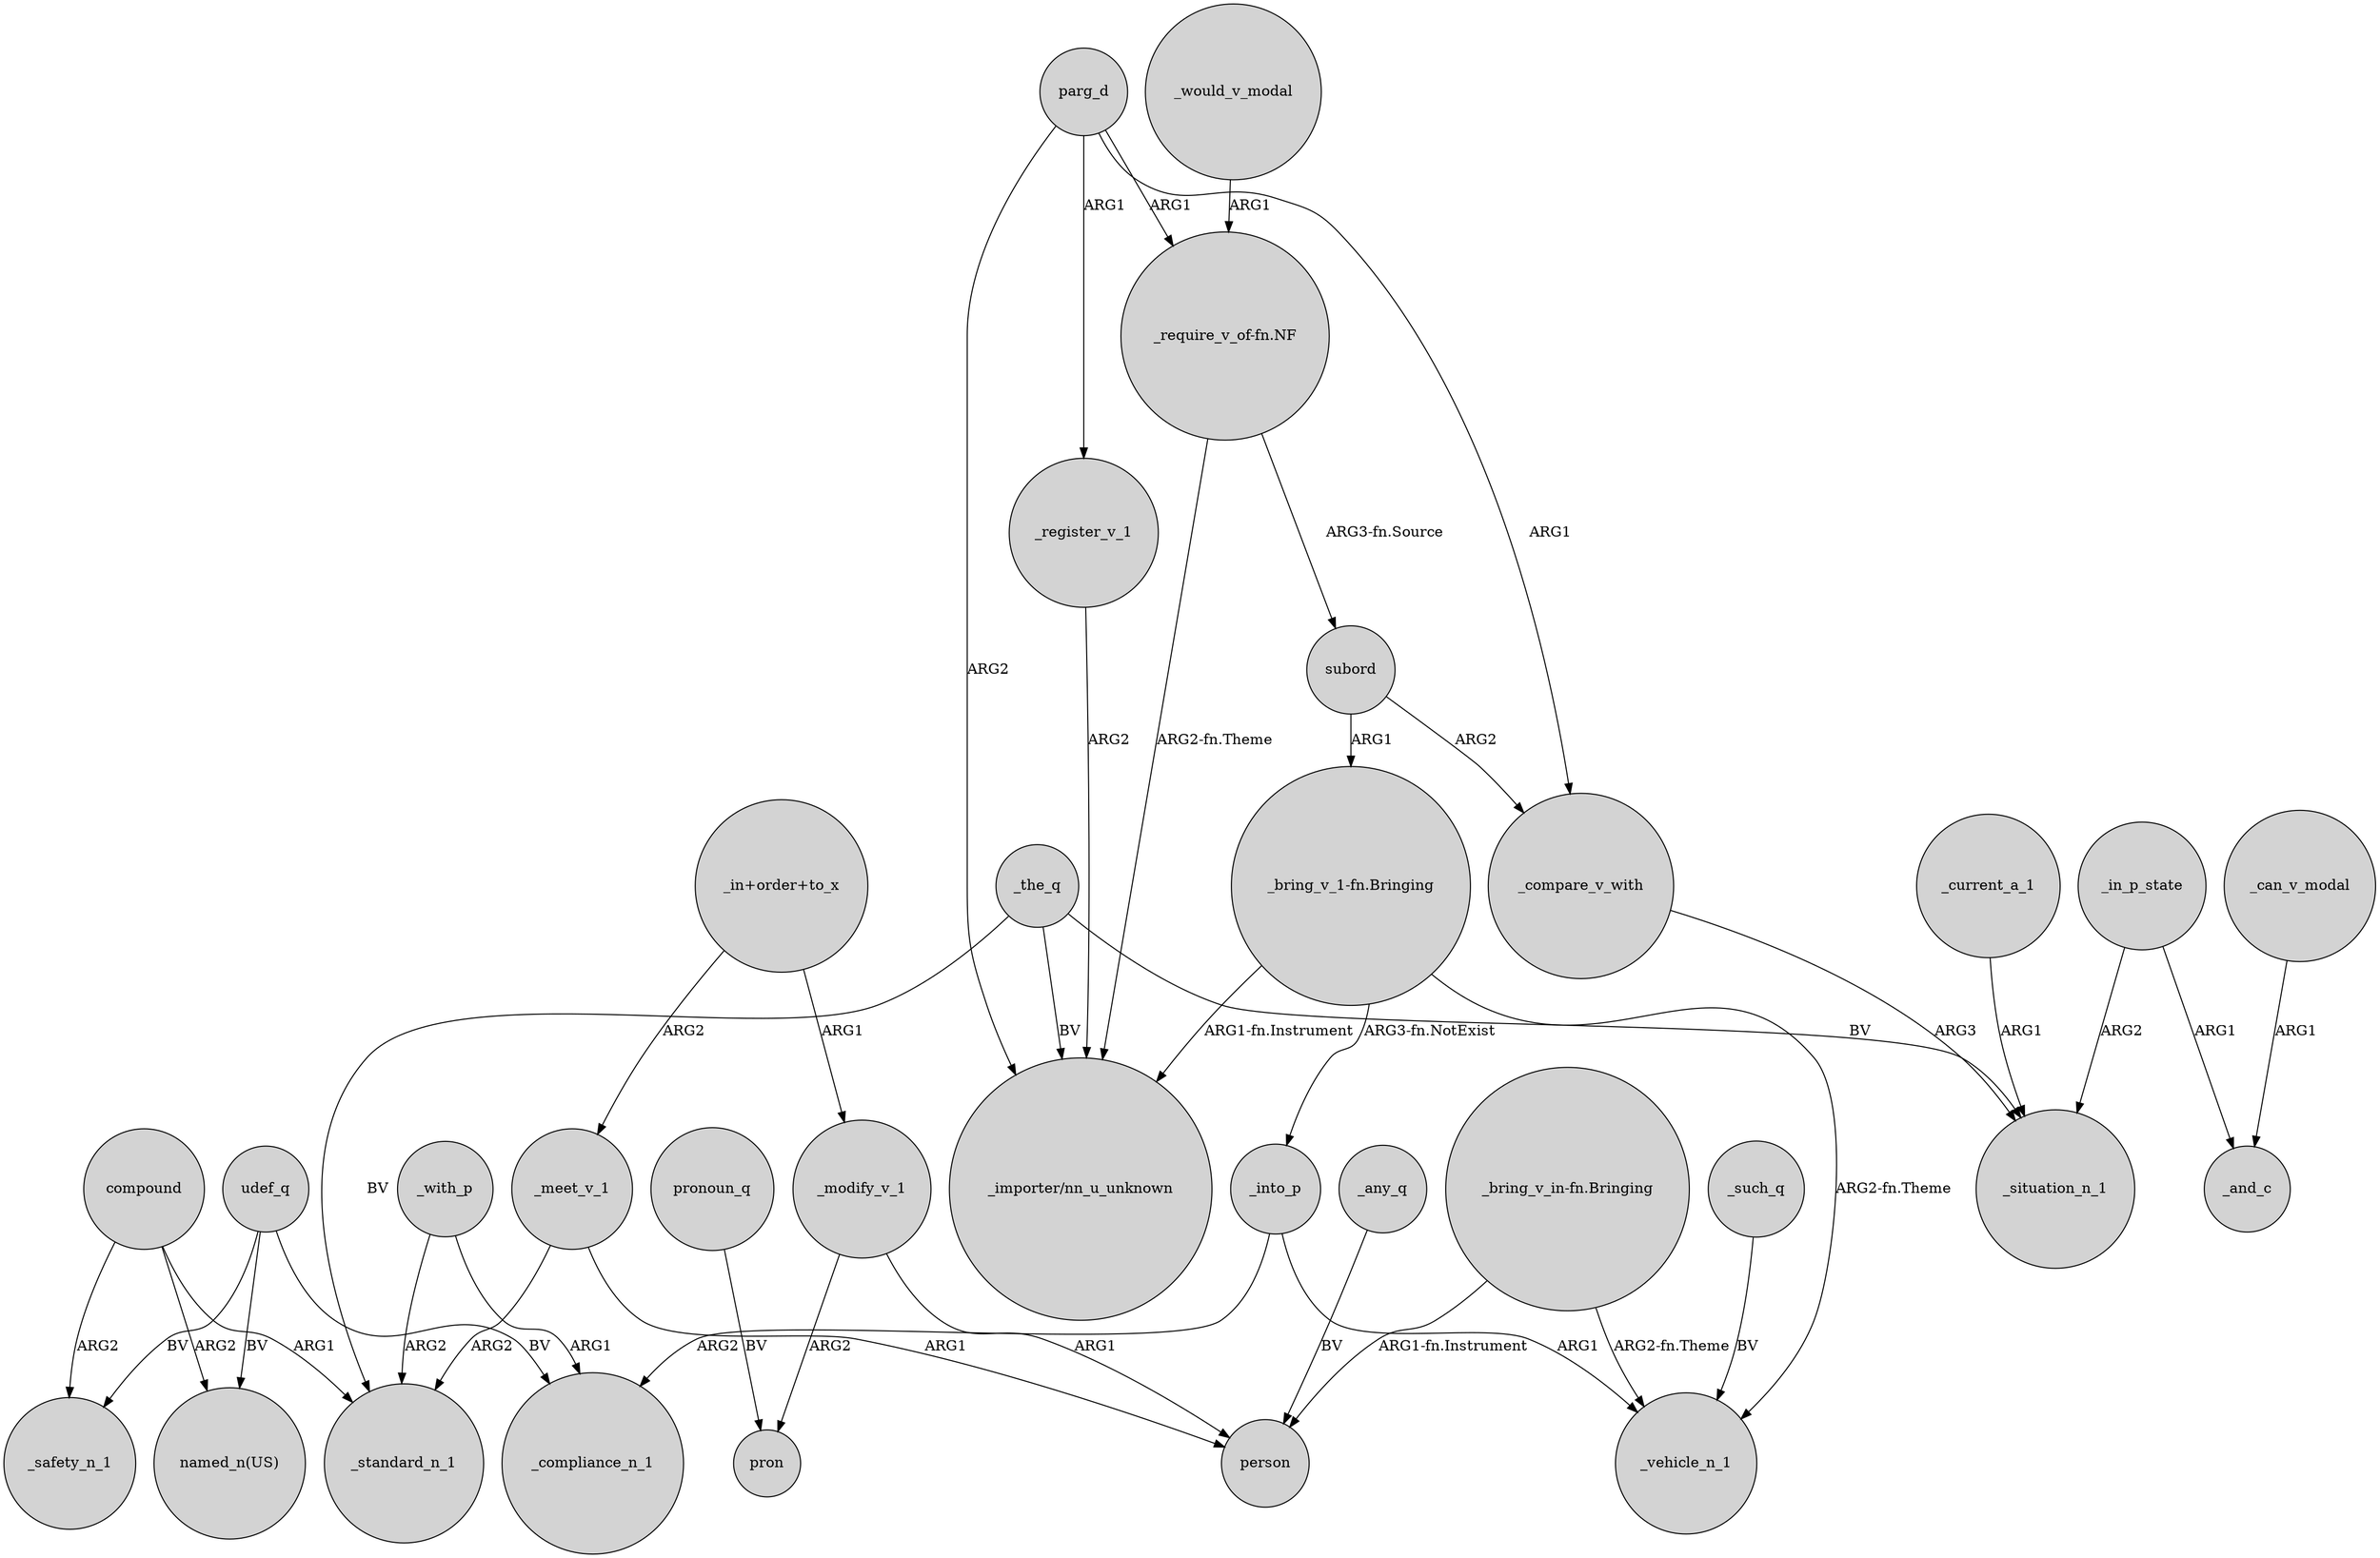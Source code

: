 digraph {
	node [shape=circle style=filled]
	_with_p -> _compliance_n_1 [label=ARG1]
	_compare_v_with -> _situation_n_1 [label=ARG3]
	_meet_v_1 -> person [label=ARG1]
	udef_q -> "named_n(US)" [label=BV]
	"_in+order+to_x" -> _meet_v_1 [label=ARG2]
	_in_p_state -> _and_c [label=ARG1]
	_into_p -> _compliance_n_1 [label=ARG2]
	udef_q -> _compliance_n_1 [label=BV]
	_into_p -> _vehicle_n_1 [label=ARG1]
	_the_q -> _standard_n_1 [label=BV]
	parg_d -> _compare_v_with [label=ARG1]
	_modify_v_1 -> pron [label=ARG2]
	_the_q -> _situation_n_1 [label=BV]
	_current_a_1 -> _situation_n_1 [label=ARG1]
	"_bring_v_1-fn.Bringing" -> "_importer/nn_u_unknown" [label="ARG1-fn.Instrument"]
	"_bring_v_1-fn.Bringing" -> _vehicle_n_1 [label="ARG2-fn.Theme"]
	_with_p -> _standard_n_1 [label=ARG2]
	compound -> "named_n(US)" [label=ARG2]
	_in_p_state -> _situation_n_1 [label=ARG2]
	parg_d -> "_importer/nn_u_unknown" [label=ARG2]
	"_bring_v_in-fn.Bringing" -> person [label="ARG1-fn.Instrument"]
	_the_q -> "_importer/nn_u_unknown" [label=BV]
	parg_d -> _register_v_1 [label=ARG1]
	"_in+order+to_x" -> _modify_v_1 [label=ARG1]
	pronoun_q -> pron [label=BV]
	compound -> _safety_n_1 [label=ARG2]
	"_bring_v_in-fn.Bringing" -> _vehicle_n_1 [label="ARG2-fn.Theme"]
	_register_v_1 -> "_importer/nn_u_unknown" [label=ARG2]
	"_bring_v_1-fn.Bringing" -> _into_p [label="ARG3-fn.NotExist"]
	parg_d -> "_require_v_of-fn.NF" [label=ARG1]
	udef_q -> _safety_n_1 [label=BV]
	subord -> "_bring_v_1-fn.Bringing" [label=ARG1]
	_modify_v_1 -> person [label=ARG1]
	subord -> _compare_v_with [label=ARG2]
	"_require_v_of-fn.NF" -> subord [label="ARG3-fn.Source"]
	_can_v_modal -> _and_c [label=ARG1]
	_would_v_modal -> "_require_v_of-fn.NF" [label=ARG1]
	"_require_v_of-fn.NF" -> "_importer/nn_u_unknown" [label="ARG2-fn.Theme"]
	_meet_v_1 -> _standard_n_1 [label=ARG2]
	_any_q -> person [label=BV]
	compound -> _standard_n_1 [label=ARG1]
	_such_q -> _vehicle_n_1 [label=BV]
}
